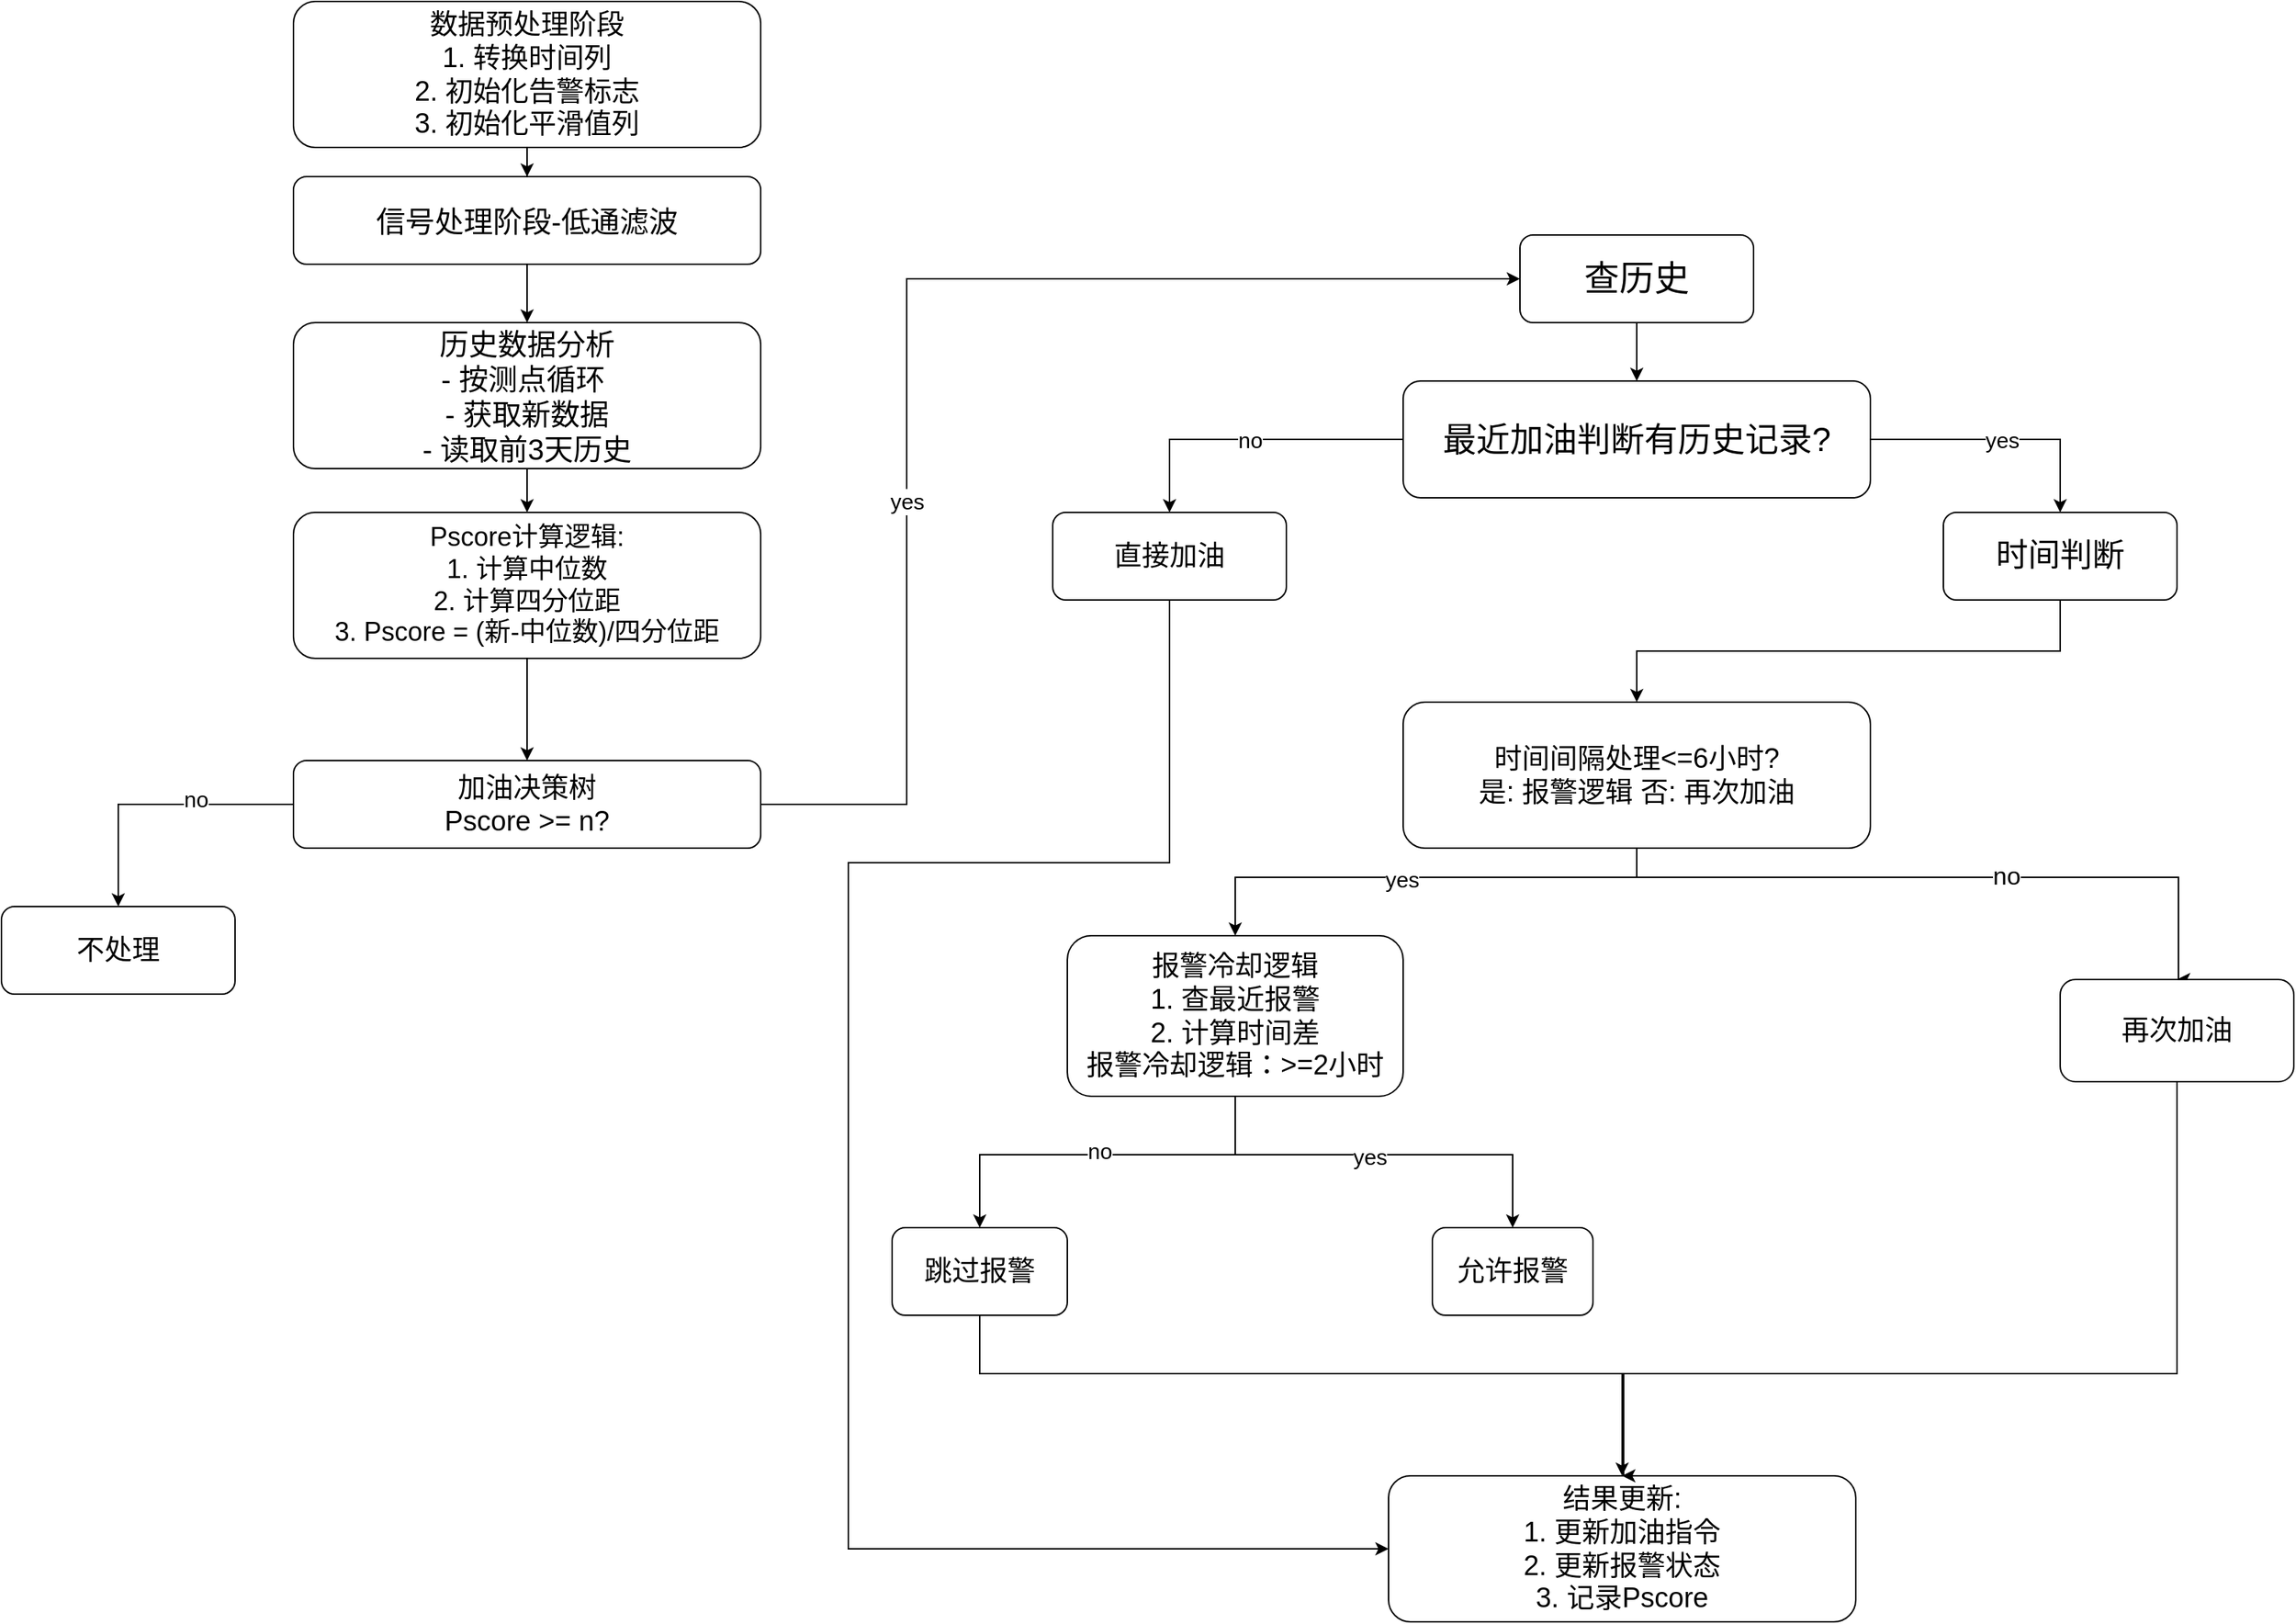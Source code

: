 <mxfile version="28.2.8">
  <diagram name="Pscore Workflow" id="0">
    <mxGraphModel dx="3036" dy="1183" grid="1" gridSize="10" guides="1" tooltips="1" connect="1" arrows="1" fold="1" page="1" pageScale="1" pageWidth="827" pageHeight="1169" math="0" shadow="0">
      <root>
        <mxCell id="0" />
        <mxCell id="1" parent="0" />
        <mxCell id="b1" value="数据预处理阶段&lt;div&gt;1. 转换时间列&lt;/div&gt;&lt;div&gt;2. 初始化告警标志&lt;/div&gt;&lt;div&gt;3. 初始化平滑值列&lt;/div&gt;" style="rounded=1;whiteSpace=wrap;html=1;strokeColor=#000000;fillColor=#FFFFFF;fontSize=19;arcSize=15;" parent="1" vertex="1">
          <mxGeometry x="-130" y="100" width="320" height="100" as="geometry" />
        </mxCell>
        <mxCell id="b2" value="信号处理阶段-低通滤波" style="rounded=1;whiteSpace=wrap;html=1;strokeColor=#000000;fillColor=#FFFFFF;fontSize=20;arcSize=15;" parent="1" vertex="1">
          <mxGeometry x="-130" y="220" width="320" height="60" as="geometry" />
        </mxCell>
        <mxCell id="b3" value="历史数据分析&lt;div&gt;- 按测点循环&amp;nbsp;&lt;/div&gt;&lt;div&gt;- 获取新数据&lt;/div&gt;&lt;div&gt;- 读取前3天历史&lt;/div&gt;" style="rounded=1;whiteSpace=wrap;html=1;strokeColor=#000000;fillColor=#FFFFFF;fontSize=20;arcSize=15;" parent="1" vertex="1">
          <mxGeometry x="-130" y="320" width="320" height="100" as="geometry" />
        </mxCell>
        <mxCell id="b4" value="Pscore计算逻辑:&lt;div&gt;1. 计算中位数&lt;/div&gt;&lt;div&gt;2. 计算四分位距&lt;/div&gt;&lt;div&gt;3. Pscore = (新-中位数)/四分位距&lt;/div&gt;" style="rounded=1;whiteSpace=wrap;html=1;strokeColor=#000000;fillColor=#FFFFFF;fontSize=18;arcSize=15;" parent="1" vertex="1">
          <mxGeometry x="-130" y="450" width="320" height="100" as="geometry" />
        </mxCell>
        <mxCell id="b5" value="加油决策树&lt;div&gt;Pscore &amp;gt;= n?&lt;/div&gt;" style="rounded=1;whiteSpace=wrap;html=1;strokeColor=#000000;fillColor=#FFFFFF;fontSize=19;arcSize=15;" parent="1" vertex="1">
          <mxGeometry x="-130" y="620" width="320" height="60" as="geometry" />
        </mxCell>
        <mxCell id="b6_no" value="不处理" style="rounded=1;whiteSpace=wrap;html=1;strokeColor=#000000;fillColor=#FFFFFF;fontSize=19;arcSize=15;" parent="1" vertex="1">
          <mxGeometry x="-330" y="720" width="160" height="60" as="geometry" />
        </mxCell>
        <mxCell id="b6_yes" value="查历史" style="rounded=1;whiteSpace=wrap;html=1;strokeColor=#000000;fillColor=#FFFFFF;fontSize=24;arcSize=15;" parent="1" vertex="1">
          <mxGeometry x="710" y="260" width="160" height="60" as="geometry" />
        </mxCell>
        <mxCell id="b7" value="最近加油判断有历史记录?" style="rounded=1;whiteSpace=wrap;html=1;strokeColor=#000000;fillColor=#FFFFFF;fontSize=23;arcSize=15;" parent="1" vertex="1">
          <mxGeometry x="630" y="360" width="320" height="80" as="geometry" />
        </mxCell>
        <mxCell id="oS-BtRb9iB28kuMCWYZD-1" style="edgeStyle=orthogonalEdgeStyle;rounded=0;orthogonalLoop=1;jettySize=auto;html=1;entryX=0;entryY=0.5;entryDx=0;entryDy=0;arcSize=15;" parent="1" source="b8_nohist" target="b11" edge="1">
          <mxGeometry relative="1" as="geometry">
            <Array as="points">
              <mxPoint x="470" y="690" />
              <mxPoint x="250" y="690" />
              <mxPoint x="250" y="1160" />
            </Array>
          </mxGeometry>
        </mxCell>
        <mxCell id="b8_nohist" value="直接加油" style="rounded=1;whiteSpace=wrap;html=1;strokeColor=#000000;fillColor=#FFFFFF;fontSize=19;arcSize=15;" parent="1" vertex="1">
          <mxGeometry x="390" y="450" width="160" height="60" as="geometry" />
        </mxCell>
        <mxCell id="b8_hist" value="时间判断" style="rounded=1;whiteSpace=wrap;html=1;strokeColor=#000000;fillColor=#FFFFFF;fontSize=22;arcSize=15;" parent="1" vertex="1">
          <mxGeometry x="1000" y="450" width="160" height="60" as="geometry" />
        </mxCell>
        <mxCell id="xeTe30RkIDWQm1bKK1Xm-1" style="edgeStyle=orthogonalEdgeStyle;rounded=0;orthogonalLoop=1;jettySize=auto;html=1;entryX=0.5;entryY=0;entryDx=0;entryDy=0;" parent="1" source="b9" target="7HUMgEcsc-lBvq3mgnwt-5" edge="1">
          <mxGeometry relative="1" as="geometry">
            <Array as="points">
              <mxPoint x="790" y="700" />
              <mxPoint x="1161" y="700" />
            </Array>
          </mxGeometry>
        </mxCell>
        <mxCell id="xeTe30RkIDWQm1bKK1Xm-2" value="no" style="edgeLabel;html=1;align=center;verticalAlign=middle;resizable=0;points=[];fontSize=17;" parent="xeTe30RkIDWQm1bKK1Xm-1" vertex="1" connectable="0">
          <mxGeometry x="0.181" relative="1" as="geometry">
            <mxPoint as="offset" />
          </mxGeometry>
        </mxCell>
        <mxCell id="b9" value="时间间隔处理&amp;lt;=6小时?&lt;div&gt;是: 报警逻辑   否: 再次加油&lt;/div&gt;" style="rounded=1;whiteSpace=wrap;html=1;strokeColor=#000000;fillColor=#FFFFFF;fontSize=19;arcSize=15;" parent="1" vertex="1">
          <mxGeometry x="630" y="580" width="320" height="100" as="geometry" />
        </mxCell>
        <mxCell id="7HUMgEcsc-lBvq3mgnwt-10" style="edgeStyle=orthogonalEdgeStyle;rounded=0;orthogonalLoop=1;jettySize=auto;html=1;entryX=0.5;entryY=0;entryDx=0;entryDy=0;arcSize=15;" parent="1" source="b10" target="7HUMgEcsc-lBvq3mgnwt-8" edge="1">
          <mxGeometry relative="1" as="geometry">
            <Array as="points">
              <mxPoint x="515" y="890" />
              <mxPoint x="340" y="890" />
            </Array>
          </mxGeometry>
        </mxCell>
        <mxCell id="7HUMgEcsc-lBvq3mgnwt-12" value="no" style="edgeLabel;html=1;align=center;verticalAlign=middle;resizable=0;points=[];fontSize=15;arcSize=15;" parent="7HUMgEcsc-lBvq3mgnwt-10" vertex="1" connectable="0">
          <mxGeometry x="0.009" y="-3" relative="1" as="geometry">
            <mxPoint as="offset" />
          </mxGeometry>
        </mxCell>
        <mxCell id="7HUMgEcsc-lBvq3mgnwt-11" style="edgeStyle=orthogonalEdgeStyle;rounded=0;orthogonalLoop=1;jettySize=auto;html=1;entryX=0.5;entryY=0;entryDx=0;entryDy=0;arcSize=15;" parent="1" source="b10" target="7HUMgEcsc-lBvq3mgnwt-9" edge="1">
          <mxGeometry relative="1" as="geometry">
            <Array as="points">
              <mxPoint x="515" y="890" />
              <mxPoint x="705" y="890" />
            </Array>
          </mxGeometry>
        </mxCell>
        <mxCell id="7HUMgEcsc-lBvq3mgnwt-13" value="yes" style="edgeLabel;html=1;align=center;verticalAlign=middle;resizable=0;points=[];fontSize=15;arcSize=15;" parent="7HUMgEcsc-lBvq3mgnwt-11" vertex="1" connectable="0">
          <mxGeometry x="-0.059" y="-1" relative="1" as="geometry">
            <mxPoint as="offset" />
          </mxGeometry>
        </mxCell>
        <mxCell id="b10" value="报警冷却逻辑&lt;div&gt;1. 查最近报警&lt;/div&gt;&lt;div&gt;2. 计算时间差&lt;/div&gt;&lt;div&gt;报警冷却逻辑：&lt;span style=&quot;background-color: transparent; color: light-dark(rgb(0, 0, 0), rgb(255, 255, 255));&quot;&gt;&amp;gt;=2小时&lt;/span&gt;&lt;/div&gt;" style="rounded=1;whiteSpace=wrap;html=1;strokeColor=#000000;fillColor=#FFFFFF;fontSize=19;arcSize=15;" parent="1" vertex="1">
          <mxGeometry x="400" y="740" width="230" height="110" as="geometry" />
        </mxCell>
        <mxCell id="b11" value="结果更新:&lt;div&gt;1. 更新加油指令&lt;div&gt;2. 更新报警状态&lt;/div&gt;&lt;div&gt;3. 记录Pscore&lt;/div&gt;&lt;/div&gt;" style="rounded=1;whiteSpace=wrap;html=1;strokeColor=#000000;fillColor=#FFFFFF;fontSize=19;arcSize=15;" parent="1" vertex="1">
          <mxGeometry x="620" y="1110" width="320" height="100" as="geometry" />
        </mxCell>
        <mxCell id="e1" style="edgeStyle=orthogonalEdgeStyle;rounded=0;orthogonalLoop=1;jettySize=auto;html=1;fontSize=15;arcSize=15;" parent="1" source="b1" target="b2" edge="1">
          <mxGeometry relative="1" as="geometry" />
        </mxCell>
        <mxCell id="e2" style="edgeStyle=orthogonalEdgeStyle;rounded=0;orthogonalLoop=1;jettySize=auto;html=1;fontSize=15;arcSize=15;" parent="1" source="b2" target="b3" edge="1">
          <mxGeometry relative="1" as="geometry" />
        </mxCell>
        <mxCell id="e3" style="edgeStyle=orthogonalEdgeStyle;rounded=0;orthogonalLoop=1;jettySize=auto;html=1;fontSize=15;arcSize=15;" parent="1" source="b3" target="b4" edge="1">
          <mxGeometry relative="1" as="geometry" />
        </mxCell>
        <mxCell id="e4" style="edgeStyle=orthogonalEdgeStyle;rounded=0;orthogonalLoop=1;jettySize=auto;html=1;fontSize=15;arcSize=15;" parent="1" source="b4" target="b5" edge="1">
          <mxGeometry relative="1" as="geometry" />
        </mxCell>
        <mxCell id="e5" style="edgeStyle=orthogonalEdgeStyle;rounded=0;orthogonalLoop=1;jettySize=auto;html=1;fontSize=15;arcSize=15;" parent="1" source="b5" target="b6_no" edge="1">
          <mxGeometry relative="1" as="geometry" />
        </mxCell>
        <mxCell id="7HUMgEcsc-lBvq3mgnwt-1" value="no" style="edgeLabel;html=1;align=center;verticalAlign=middle;resizable=0;points=[];fontSize=15;arcSize=15;" parent="e5" vertex="1" connectable="0">
          <mxGeometry x="-0.288" y="-4" relative="1" as="geometry">
            <mxPoint as="offset" />
          </mxGeometry>
        </mxCell>
        <mxCell id="e6" value="yes" style="edgeStyle=orthogonalEdgeStyle;rounded=0;orthogonalLoop=1;jettySize=auto;html=1;exitX=1;exitY=0.5;exitDx=0;exitDy=0;fontSize=15;arcSize=15;" parent="1" source="b5" target="b6_yes" edge="1">
          <mxGeometry x="-0.3" relative="1" as="geometry">
            <mxPoint as="offset" />
            <mxPoint x="270" y="290" as="sourcePoint" />
            <Array as="points">
              <mxPoint x="290" y="650" />
              <mxPoint x="290" y="290" />
            </Array>
          </mxGeometry>
        </mxCell>
        <mxCell id="e7" style="edgeStyle=orthogonalEdgeStyle;rounded=0;orthogonalLoop=1;jettySize=auto;html=1;fontSize=15;arcSize=15;" parent="1" source="b6_yes" target="b7" edge="1">
          <mxGeometry relative="1" as="geometry" />
        </mxCell>
        <mxCell id="e8" value="&lt;font&gt;no&lt;/font&gt;" style="edgeStyle=orthogonalEdgeStyle;rounded=0;orthogonalLoop=1;jettySize=auto;html=1;fontSize=15;arcSize=15;" parent="1" source="b7" target="b8_nohist" edge="1">
          <mxGeometry relative="1" as="geometry">
            <mxPoint as="offset" />
          </mxGeometry>
        </mxCell>
        <mxCell id="e9" value="&lt;font&gt;yes&lt;/font&gt;" style="edgeStyle=orthogonalEdgeStyle;rounded=0;orthogonalLoop=1;jettySize=auto;html=1;fontSize=15;arcSize=15;" parent="1" source="b7" target="b8_hist" edge="1">
          <mxGeometry relative="1" as="geometry" />
        </mxCell>
        <mxCell id="e10" style="edgeStyle=orthogonalEdgeStyle;rounded=0;orthogonalLoop=1;jettySize=auto;html=1;exitX=0.5;exitY=1;exitDx=0;exitDy=0;fontSize=15;arcSize=15;" parent="1" source="b8_hist" target="b9" edge="1">
          <mxGeometry relative="1" as="geometry" />
        </mxCell>
        <mxCell id="e12" style="edgeStyle=orthogonalEdgeStyle;rounded=0;orthogonalLoop=1;jettySize=auto;html=1;fontSize=15;arcSize=15;" parent="1" source="b9" target="b10" edge="1">
          <mxGeometry relative="1" as="geometry">
            <Array as="points">
              <mxPoint x="790" y="700" />
              <mxPoint x="515" y="700" />
            </Array>
          </mxGeometry>
        </mxCell>
        <mxCell id="7HUMgEcsc-lBvq3mgnwt-17" value="yes" style="edgeLabel;html=1;align=center;verticalAlign=middle;resizable=0;points=[];fontSize=15;arcSize=15;" parent="e12" vertex="1" connectable="0">
          <mxGeometry x="0.082" y="1" relative="1" as="geometry">
            <mxPoint as="offset" />
          </mxGeometry>
        </mxCell>
        <mxCell id="Kg48YhDfGZuvcSebHR0R-2" style="edgeStyle=orthogonalEdgeStyle;rounded=0;orthogonalLoop=1;jettySize=auto;html=1;entryX=0.5;entryY=0;entryDx=0;entryDy=0;arcSize=15;" parent="1" source="7HUMgEcsc-lBvq3mgnwt-5" target="b11" edge="1">
          <mxGeometry relative="1" as="geometry">
            <Array as="points">
              <mxPoint x="1160" y="1040" />
              <mxPoint x="780" y="1040" />
            </Array>
          </mxGeometry>
        </mxCell>
        <mxCell id="7HUMgEcsc-lBvq3mgnwt-5" value="再次加油" style="rounded=1;whiteSpace=wrap;html=1;strokeColor=#000000;fillColor=#FFFFFF;fontSize=19;arcSize=15;" parent="1" vertex="1">
          <mxGeometry x="1080" y="770" width="160" height="70" as="geometry" />
        </mxCell>
        <mxCell id="Kg48YhDfGZuvcSebHR0R-3" style="edgeStyle=orthogonalEdgeStyle;rounded=0;orthogonalLoop=1;jettySize=auto;html=1;arcSize=15;" parent="1" source="7HUMgEcsc-lBvq3mgnwt-8" edge="1">
          <mxGeometry relative="1" as="geometry">
            <mxPoint x="780" y="1110" as="targetPoint" />
            <Array as="points">
              <mxPoint x="340" y="1040" />
              <mxPoint x="781" y="1040" />
            </Array>
          </mxGeometry>
        </mxCell>
        <mxCell id="7HUMgEcsc-lBvq3mgnwt-8" value="跳过报警" style="rounded=1;whiteSpace=wrap;html=1;strokeColor=#000000;fillColor=#FFFFFF;fontSize=19;arcSize=15;" parent="1" vertex="1">
          <mxGeometry x="280" y="940" width="120" height="60" as="geometry" />
        </mxCell>
        <mxCell id="7HUMgEcsc-lBvq3mgnwt-9" value="允许报警" style="rounded=1;whiteSpace=wrap;html=1;strokeColor=#000000;fillColor=#FFFFFF;fontSize=19;arcSize=15;" parent="1" vertex="1">
          <mxGeometry x="650" y="940" width="110" height="60" as="geometry" />
        </mxCell>
      </root>
    </mxGraphModel>
  </diagram>
</mxfile>
